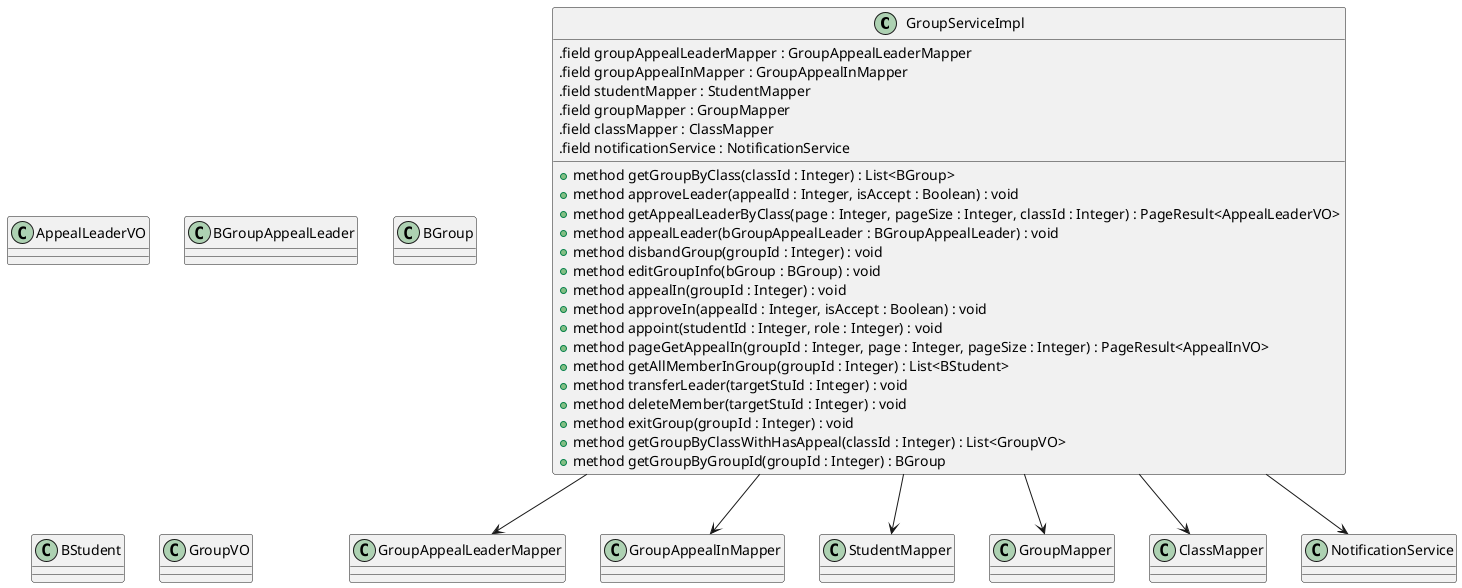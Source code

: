 @startuml
!define SERVICE_CLASS class
!define AUTOWIRED_FIELD .field
!define METHOD + method

SERVICE_CLASS GroupServiceImpl {
    AUTOWIRED_FIELD groupAppealLeaderMapper : GroupAppealLeaderMapper
    AUTOWIRED_FIELD groupAppealInMapper : GroupAppealInMapper
    AUTOWIRED_FIELD studentMapper : StudentMapper
    AUTOWIRED_FIELD groupMapper : GroupMapper
    AUTOWIRED_FIELD classMapper : ClassMapper
    AUTOWIRED_FIELD notificationService : NotificationService

    METHOD getGroupByClass(classId : Integer) : List<BGroup>
    METHOD approveLeader(appealId : Integer, isAccept : Boolean) : void
    METHOD getAppealLeaderByClass(page : Integer, pageSize : Integer, classId : Integer) : PageResult<AppealLeaderVO>
    METHOD appealLeader(bGroupAppealLeader : BGroupAppealLeader) : void
    METHOD disbandGroup(groupId : Integer) : void
    METHOD editGroupInfo(bGroup : BGroup) : void
    METHOD appealIn(groupId : Integer) : void
    METHOD approveIn(appealId : Integer, isAccept : Boolean) : void
    METHOD appoint(studentId : Integer, role : Integer) : void
    METHOD pageGetAppealIn(groupId : Integer, page : Integer, pageSize : Integer) : PageResult<AppealInVO>
    METHOD getAllMemberInGroup(groupId : Integer) : List<BStudent>
    METHOD transferLeader(targetStuId : Integer) : void
    METHOD deleteMember(targetStuId : Integer) : void
    METHOD exitGroup(groupId : Integer) : void
    METHOD getGroupByClassWithHasAppeal(classId : Integer) : List<GroupVO>
    METHOD getGroupByGroupId(groupId : Integer) : BGroup
}

class GroupAppealLeaderMapper
class GroupAppealInMapper
class StudentMapper
class GroupMapper
class ClassMapper
class NotificationService

'class PageResult<T> {
'    - content : List<T>
'    - totalElements : long
'    - totalPages : int
'}

class AppealLeaderVO
class BGroupAppealLeader
class BGroup
class BStudent
class GroupVO

GroupServiceImpl --> GroupAppealLeaderMapper
GroupServiceImpl --> GroupAppealInMapper
GroupServiceImpl --> StudentMapper
GroupServiceImpl --> GroupMapper
GroupServiceImpl --> ClassMapper
GroupServiceImpl --> NotificationService
@enduml
